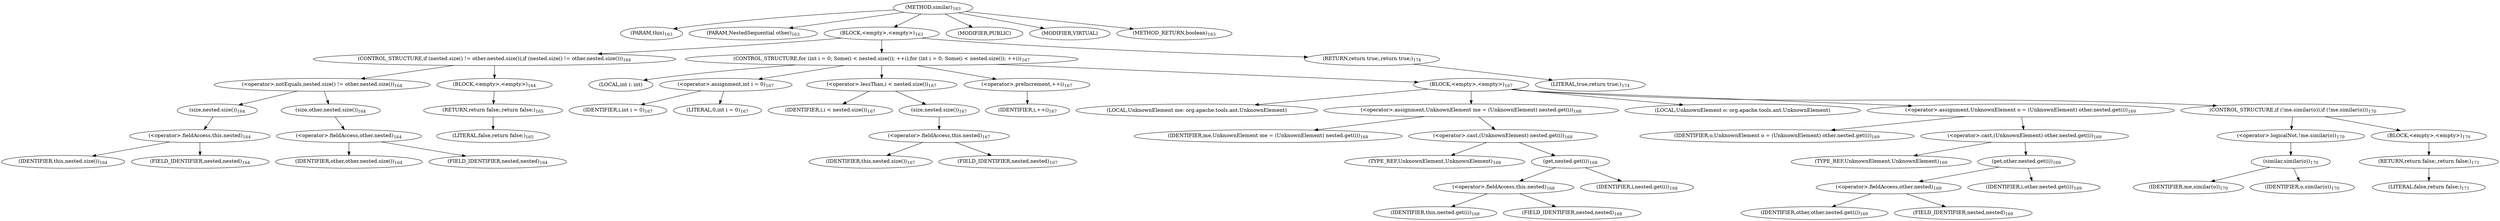 digraph "similar" {  
"361" [label = <(METHOD,similar)<SUB>163</SUB>> ]
"362" [label = <(PARAM,this)<SUB>163</SUB>> ]
"363" [label = <(PARAM,NestedSequential other)<SUB>163</SUB>> ]
"364" [label = <(BLOCK,&lt;empty&gt;,&lt;empty&gt;)<SUB>163</SUB>> ]
"365" [label = <(CONTROL_STRUCTURE,if (nested.size() != other.nested.size()),if (nested.size() != other.nested.size()))<SUB>164</SUB>> ]
"366" [label = <(&lt;operator&gt;.notEquals,nested.size() != other.nested.size())<SUB>164</SUB>> ]
"367" [label = <(size,nested.size())<SUB>164</SUB>> ]
"368" [label = <(&lt;operator&gt;.fieldAccess,this.nested)<SUB>164</SUB>> ]
"369" [label = <(IDENTIFIER,this,nested.size())<SUB>164</SUB>> ]
"370" [label = <(FIELD_IDENTIFIER,nested,nested)<SUB>164</SUB>> ]
"371" [label = <(size,other.nested.size())<SUB>164</SUB>> ]
"372" [label = <(&lt;operator&gt;.fieldAccess,other.nested)<SUB>164</SUB>> ]
"373" [label = <(IDENTIFIER,other,other.nested.size())<SUB>164</SUB>> ]
"374" [label = <(FIELD_IDENTIFIER,nested,nested)<SUB>164</SUB>> ]
"375" [label = <(BLOCK,&lt;empty&gt;,&lt;empty&gt;)<SUB>164</SUB>> ]
"376" [label = <(RETURN,return false;,return false;)<SUB>165</SUB>> ]
"377" [label = <(LITERAL,false,return false;)<SUB>165</SUB>> ]
"378" [label = <(CONTROL_STRUCTURE,for (int i = 0; Some(i &lt; nested.size()); ++i),for (int i = 0; Some(i &lt; nested.size()); ++i))<SUB>167</SUB>> ]
"379" [label = <(LOCAL,int i: int)> ]
"380" [label = <(&lt;operator&gt;.assignment,int i = 0)<SUB>167</SUB>> ]
"381" [label = <(IDENTIFIER,i,int i = 0)<SUB>167</SUB>> ]
"382" [label = <(LITERAL,0,int i = 0)<SUB>167</SUB>> ]
"383" [label = <(&lt;operator&gt;.lessThan,i &lt; nested.size())<SUB>167</SUB>> ]
"384" [label = <(IDENTIFIER,i,i &lt; nested.size())<SUB>167</SUB>> ]
"385" [label = <(size,nested.size())<SUB>167</SUB>> ]
"386" [label = <(&lt;operator&gt;.fieldAccess,this.nested)<SUB>167</SUB>> ]
"387" [label = <(IDENTIFIER,this,nested.size())<SUB>167</SUB>> ]
"388" [label = <(FIELD_IDENTIFIER,nested,nested)<SUB>167</SUB>> ]
"389" [label = <(&lt;operator&gt;.preIncrement,++i)<SUB>167</SUB>> ]
"390" [label = <(IDENTIFIER,i,++i)<SUB>167</SUB>> ]
"391" [label = <(BLOCK,&lt;empty&gt;,&lt;empty&gt;)<SUB>167</SUB>> ]
"392" [label = <(LOCAL,UnknownElement me: org.apache.tools.ant.UnknownElement)> ]
"393" [label = <(&lt;operator&gt;.assignment,UnknownElement me = (UnknownElement) nested.get(i))<SUB>168</SUB>> ]
"394" [label = <(IDENTIFIER,me,UnknownElement me = (UnknownElement) nested.get(i))<SUB>168</SUB>> ]
"395" [label = <(&lt;operator&gt;.cast,(UnknownElement) nested.get(i))<SUB>168</SUB>> ]
"396" [label = <(TYPE_REF,UnknownElement,UnknownElement)<SUB>168</SUB>> ]
"397" [label = <(get,nested.get(i))<SUB>168</SUB>> ]
"398" [label = <(&lt;operator&gt;.fieldAccess,this.nested)<SUB>168</SUB>> ]
"399" [label = <(IDENTIFIER,this,nested.get(i))<SUB>168</SUB>> ]
"400" [label = <(FIELD_IDENTIFIER,nested,nested)<SUB>168</SUB>> ]
"401" [label = <(IDENTIFIER,i,nested.get(i))<SUB>168</SUB>> ]
"402" [label = <(LOCAL,UnknownElement o: org.apache.tools.ant.UnknownElement)> ]
"403" [label = <(&lt;operator&gt;.assignment,UnknownElement o = (UnknownElement) other.nested.get(i))<SUB>169</SUB>> ]
"404" [label = <(IDENTIFIER,o,UnknownElement o = (UnknownElement) other.nested.get(i))<SUB>169</SUB>> ]
"405" [label = <(&lt;operator&gt;.cast,(UnknownElement) other.nested.get(i))<SUB>169</SUB>> ]
"406" [label = <(TYPE_REF,UnknownElement,UnknownElement)<SUB>169</SUB>> ]
"407" [label = <(get,other.nested.get(i))<SUB>169</SUB>> ]
"408" [label = <(&lt;operator&gt;.fieldAccess,other.nested)<SUB>169</SUB>> ]
"409" [label = <(IDENTIFIER,other,other.nested.get(i))<SUB>169</SUB>> ]
"410" [label = <(FIELD_IDENTIFIER,nested,nested)<SUB>169</SUB>> ]
"411" [label = <(IDENTIFIER,i,other.nested.get(i))<SUB>169</SUB>> ]
"412" [label = <(CONTROL_STRUCTURE,if (!me.similar(o)),if (!me.similar(o)))<SUB>170</SUB>> ]
"413" [label = <(&lt;operator&gt;.logicalNot,!me.similar(o))<SUB>170</SUB>> ]
"414" [label = <(similar,similar(o))<SUB>170</SUB>> ]
"415" [label = <(IDENTIFIER,me,similar(o))<SUB>170</SUB>> ]
"416" [label = <(IDENTIFIER,o,similar(o))<SUB>170</SUB>> ]
"417" [label = <(BLOCK,&lt;empty&gt;,&lt;empty&gt;)<SUB>170</SUB>> ]
"418" [label = <(RETURN,return false;,return false;)<SUB>171</SUB>> ]
"419" [label = <(LITERAL,false,return false;)<SUB>171</SUB>> ]
"420" [label = <(RETURN,return true;,return true;)<SUB>174</SUB>> ]
"421" [label = <(LITERAL,true,return true;)<SUB>174</SUB>> ]
"422" [label = <(MODIFIER,PUBLIC)> ]
"423" [label = <(MODIFIER,VIRTUAL)> ]
"424" [label = <(METHOD_RETURN,boolean)<SUB>163</SUB>> ]
  "361" -> "362" 
  "361" -> "363" 
  "361" -> "364" 
  "361" -> "422" 
  "361" -> "423" 
  "361" -> "424" 
  "364" -> "365" 
  "364" -> "378" 
  "364" -> "420" 
  "365" -> "366" 
  "365" -> "375" 
  "366" -> "367" 
  "366" -> "371" 
  "367" -> "368" 
  "368" -> "369" 
  "368" -> "370" 
  "371" -> "372" 
  "372" -> "373" 
  "372" -> "374" 
  "375" -> "376" 
  "376" -> "377" 
  "378" -> "379" 
  "378" -> "380" 
  "378" -> "383" 
  "378" -> "389" 
  "378" -> "391" 
  "380" -> "381" 
  "380" -> "382" 
  "383" -> "384" 
  "383" -> "385" 
  "385" -> "386" 
  "386" -> "387" 
  "386" -> "388" 
  "389" -> "390" 
  "391" -> "392" 
  "391" -> "393" 
  "391" -> "402" 
  "391" -> "403" 
  "391" -> "412" 
  "393" -> "394" 
  "393" -> "395" 
  "395" -> "396" 
  "395" -> "397" 
  "397" -> "398" 
  "397" -> "401" 
  "398" -> "399" 
  "398" -> "400" 
  "403" -> "404" 
  "403" -> "405" 
  "405" -> "406" 
  "405" -> "407" 
  "407" -> "408" 
  "407" -> "411" 
  "408" -> "409" 
  "408" -> "410" 
  "412" -> "413" 
  "412" -> "417" 
  "413" -> "414" 
  "414" -> "415" 
  "414" -> "416" 
  "417" -> "418" 
  "418" -> "419" 
  "420" -> "421" 
}
